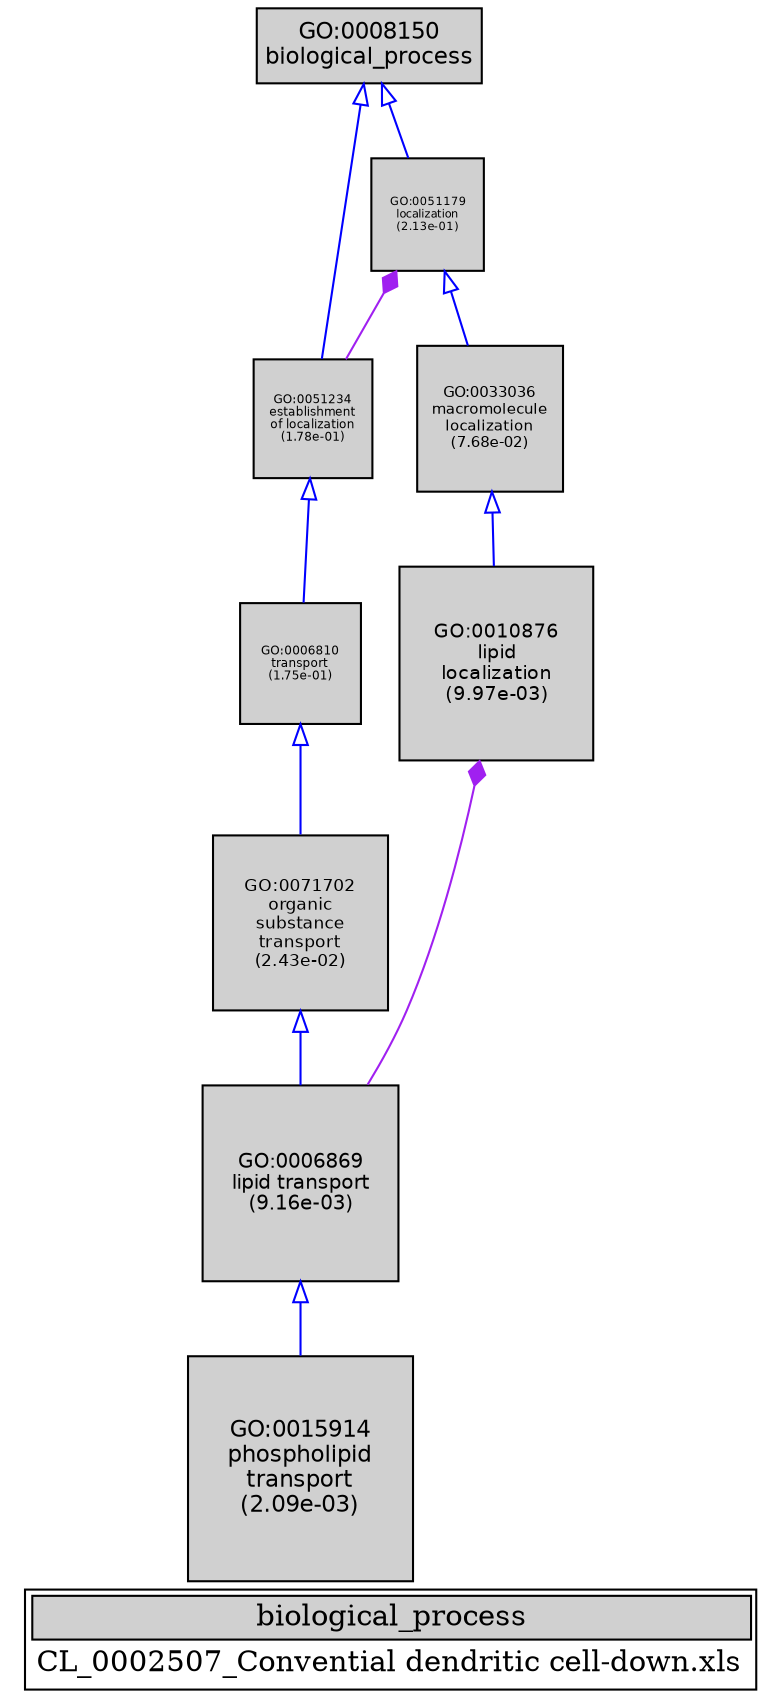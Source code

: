 digraph "biological_process" {
graph [ bgcolor = "#FFFFFF", label = <<TABLE COLOR="black" BGCOLOR="white"><TR><TD COLSPAN="2" BGCOLOR="#D0D0D0"><FONT COLOR="black">biological_process</FONT></TD></TR><TR><TD BORDER="0">CL_0002507_Convential dendritic cell-down.xls</TD></TR></TABLE>> ];
node [ fontname = "Helvetica" ];

subgraph "nodes" {

node [ style = "filled", fixedsize = "true", width = 1, shape = "box", fontsize = 9, fillcolor = "#D0D0D0", fontcolor = "black", color = "black" ];

"GO:0033036" [ URL = "#GO:0033036", label = <<TABLE BORDER="0"><TR><TD>GO:0033036<BR/>macromolecule<BR/>localization<BR/>(7.68e-02)</TD></TR></TABLE>>, width = 0.970484474853, shape = "box", fontsize = 6.98748821894, height = 0.970484474853 ];
"GO:0051234" [ URL = "#GO:0051234", label = <<TABLE BORDER="0"><TR><TD>GO:0051234<BR/>establishment<BR/>of localization<BR/>(1.78e-01)</TD></TR></TABLE>>, width = 0.798025184162, shape = "box", fontsize = 5.74578132597, height = 0.798025184162 ];
"GO:0051179" [ URL = "#GO:0051179", label = <<TABLE BORDER="0"><TR><TD>GO:0051179<BR/>localization<BR/>(2.13e-01)</TD></TR></TABLE>>, width = 0.755863777758, shape = "box", fontsize = 5.44221919986, height = 0.755863777758 ];
"GO:0015914" [ URL = "#GO:0015914", label = <<TABLE BORDER="0"><TR><TD>GO:0015914<BR/>phospholipid<BR/>transport<BR/>(2.09e-03)</TD></TR></TABLE>>, width = 1.5, shape = "box", fontsize = 10.8, height = 1.5 ];
"GO:0071702" [ URL = "#GO:0071702", label = <<TABLE BORDER="0"><TR><TD>GO:0071702<BR/>organic<BR/>substance<BR/>transport<BR/>(2.43e-02)</TD></TR></TABLE>>, width = 1.16572608922, shape = "box", fontsize = 8.39322784237, height = 1.16572608922 ];
"GO:0006810" [ URL = "#GO:0006810", label = <<TABLE BORDER="0"><TR><TD>GO:0006810<BR/>transport<BR/>(1.75e-01)</TD></TR></TABLE>>, width = 0.802276312046, shape = "box", fontsize = 5.77638944673, height = 0.802276312046 ];
"GO:0010876" [ URL = "#GO:0010876", label = <<TABLE BORDER="0"><TR><TD>GO:0010876<BR/>lipid<BR/>localization<BR/>(9.97e-03)</TD></TR></TABLE>>, width = 1.29714165151, shape = "box", fontsize = 9.33941989085, height = 1.29714165151 ];
"GO:0008150" [ URL = "#GO:0008150", label = <<TABLE BORDER="0"><TR><TD>GO:0008150<BR/>biological_process</TD></TR></TABLE>>, width = 1.5, shape = "box", fontsize = 10.8 ];
"GO:0006869" [ URL = "#GO:0006869", label = <<TABLE BORDER="0"><TR><TD>GO:0006869<BR/>lipid transport<BR/>(9.16e-03)</TD></TR></TABLE>>, width = 1.3089191444, shape = "box", fontsize = 9.42421783966, height = 1.3089191444 ];
}
subgraph "edges" {


edge [ dir = "back", weight = 1 ];
subgraph "regulates" {


edge [ color = "cyan", arrowtail = "none" ];
subgraph "positive" {


edge [ color = "green", arrowtail = "vee" ];
}
subgraph "negative" {


edge [ color = "red", arrowtail = "tee" ];
}
}
subgraph "part_of" {


edge [ color = "purple", arrowtail = "diamond", weight = 2.5 ];
"GO:0051179" -> "GO:0051234";
"GO:0010876" -> "GO:0006869";
}
subgraph "is_a" {


edge [ color = "blue", arrowtail = "empty", weight = 5.0 ];
"GO:0051179" -> "GO:0033036";
"GO:0033036" -> "GO:0010876";
"GO:0071702" -> "GO:0006869";
"GO:0051234" -> "GO:0006810";
"GO:0008150" -> "GO:0051179";
"GO:0006869" -> "GO:0015914";
"GO:0006810" -> "GO:0071702";
"GO:0008150" -> "GO:0051234";
}
}
}
